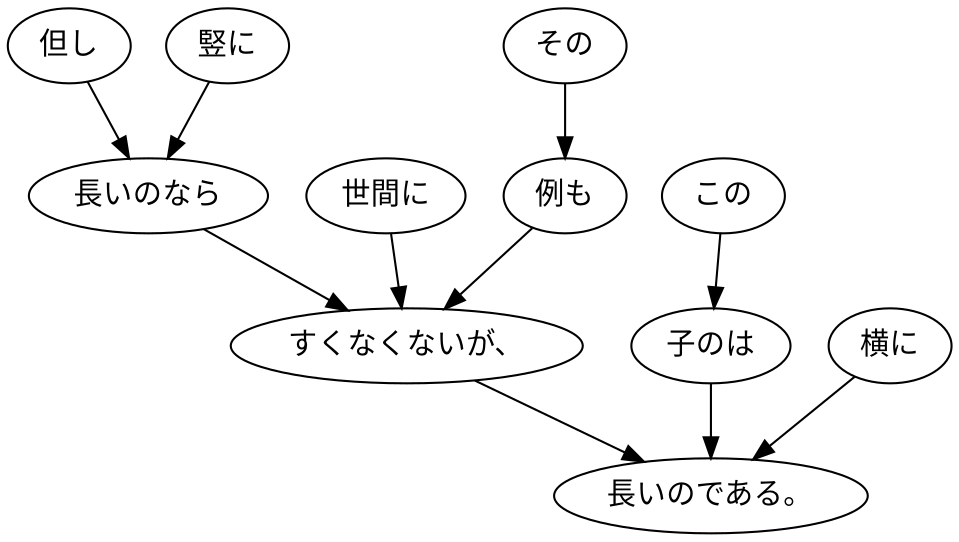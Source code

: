digraph graph6598 {
	node0 [label="但し"];
	node1 [label="竪に"];
	node2 [label="長いのなら"];
	node3 [label="世間に"];
	node4 [label="その"];
	node5 [label="例も"];
	node6 [label="すくなくないが、"];
	node7 [label="この"];
	node8 [label="子のは"];
	node9 [label="横に"];
	node10 [label="長いのである。"];
	node0 -> node2;
	node1 -> node2;
	node2 -> node6;
	node3 -> node6;
	node4 -> node5;
	node5 -> node6;
	node6 -> node10;
	node7 -> node8;
	node8 -> node10;
	node9 -> node10;
}
